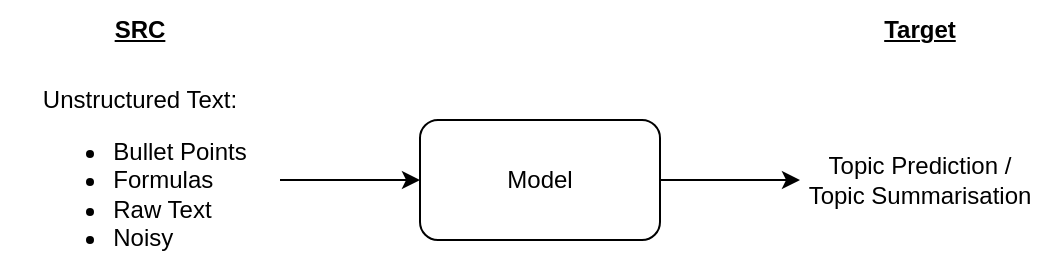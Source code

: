 <mxfile version="21.0.6" type="github">
  <diagram name="Page-1" id="G2H8CFwAec-l47pfTw5p">
    <mxGraphModel dx="1434" dy="950" grid="1" gridSize="10" guides="1" tooltips="1" connect="1" arrows="1" fold="1" page="1" pageScale="1" pageWidth="827" pageHeight="1169" math="0" shadow="0">
      <root>
        <mxCell id="0" />
        <mxCell id="1" parent="0" />
        <mxCell id="n-HEGvDCeYpeztoEyAW6-4" style="edgeStyle=orthogonalEdgeStyle;rounded=0;orthogonalLoop=1;jettySize=auto;html=1;exitX=1;exitY=0.5;exitDx=0;exitDy=0;entryX=0;entryY=0.5;entryDx=0;entryDy=0;" parent="1" source="n-HEGvDCeYpeztoEyAW6-1" target="n-HEGvDCeYpeztoEyAW6-3" edge="1">
          <mxGeometry relative="1" as="geometry" />
        </mxCell>
        <mxCell id="n-HEGvDCeYpeztoEyAW6-1" value="Unstructured Text:&lt;br&gt;&lt;ul&gt;&lt;li style=&quot;text-align: left;&quot;&gt;Bullet Points&lt;br&gt;&lt;/li&gt;&lt;li style=&quot;text-align: left;&quot;&gt;Formulas&lt;/li&gt;&lt;li style=&quot;text-align: left;&quot;&gt;Raw Text&lt;/li&gt;&lt;li style=&quot;text-align: left;&quot;&gt;Noisy&lt;/li&gt;&lt;/ul&gt;" style="text;html=1;strokeColor=none;fillColor=none;align=center;verticalAlign=middle;whiteSpace=wrap;rounded=0;" parent="1" vertex="1">
          <mxGeometry x="80" y="200" width="140" height="80" as="geometry" />
        </mxCell>
        <mxCell id="n-HEGvDCeYpeztoEyAW6-6" style="edgeStyle=orthogonalEdgeStyle;rounded=0;orthogonalLoop=1;jettySize=auto;html=1;exitX=1;exitY=0.5;exitDx=0;exitDy=0;" parent="1" source="n-HEGvDCeYpeztoEyAW6-3" target="n-HEGvDCeYpeztoEyAW6-5" edge="1">
          <mxGeometry relative="1" as="geometry" />
        </mxCell>
        <mxCell id="n-HEGvDCeYpeztoEyAW6-3" value="Model" style="rounded=1;whiteSpace=wrap;html=1;" parent="1" vertex="1">
          <mxGeometry x="290" y="210" width="120" height="60" as="geometry" />
        </mxCell>
        <mxCell id="n-HEGvDCeYpeztoEyAW6-5" value="Topic Prediction / Topic Summarisation" style="text;html=1;strokeColor=none;fillColor=none;align=center;verticalAlign=middle;whiteSpace=wrap;rounded=0;" parent="1" vertex="1">
          <mxGeometry x="480" y="212.5" width="120" height="55" as="geometry" />
        </mxCell>
        <mxCell id="n-HEGvDCeYpeztoEyAW6-7" value="&lt;b&gt;&lt;u&gt;SRC&lt;/u&gt;&lt;/b&gt;" style="text;html=1;strokeColor=none;fillColor=none;align=center;verticalAlign=middle;whiteSpace=wrap;rounded=0;" parent="1" vertex="1">
          <mxGeometry x="120" y="150" width="60" height="30" as="geometry" />
        </mxCell>
        <mxCell id="n-HEGvDCeYpeztoEyAW6-8" value="&lt;b&gt;&lt;u&gt;Target&lt;/u&gt;&lt;/b&gt;" style="text;html=1;strokeColor=none;fillColor=none;align=center;verticalAlign=middle;whiteSpace=wrap;rounded=0;" parent="1" vertex="1">
          <mxGeometry x="510" y="150" width="60" height="30" as="geometry" />
        </mxCell>
      </root>
    </mxGraphModel>
  </diagram>
</mxfile>
